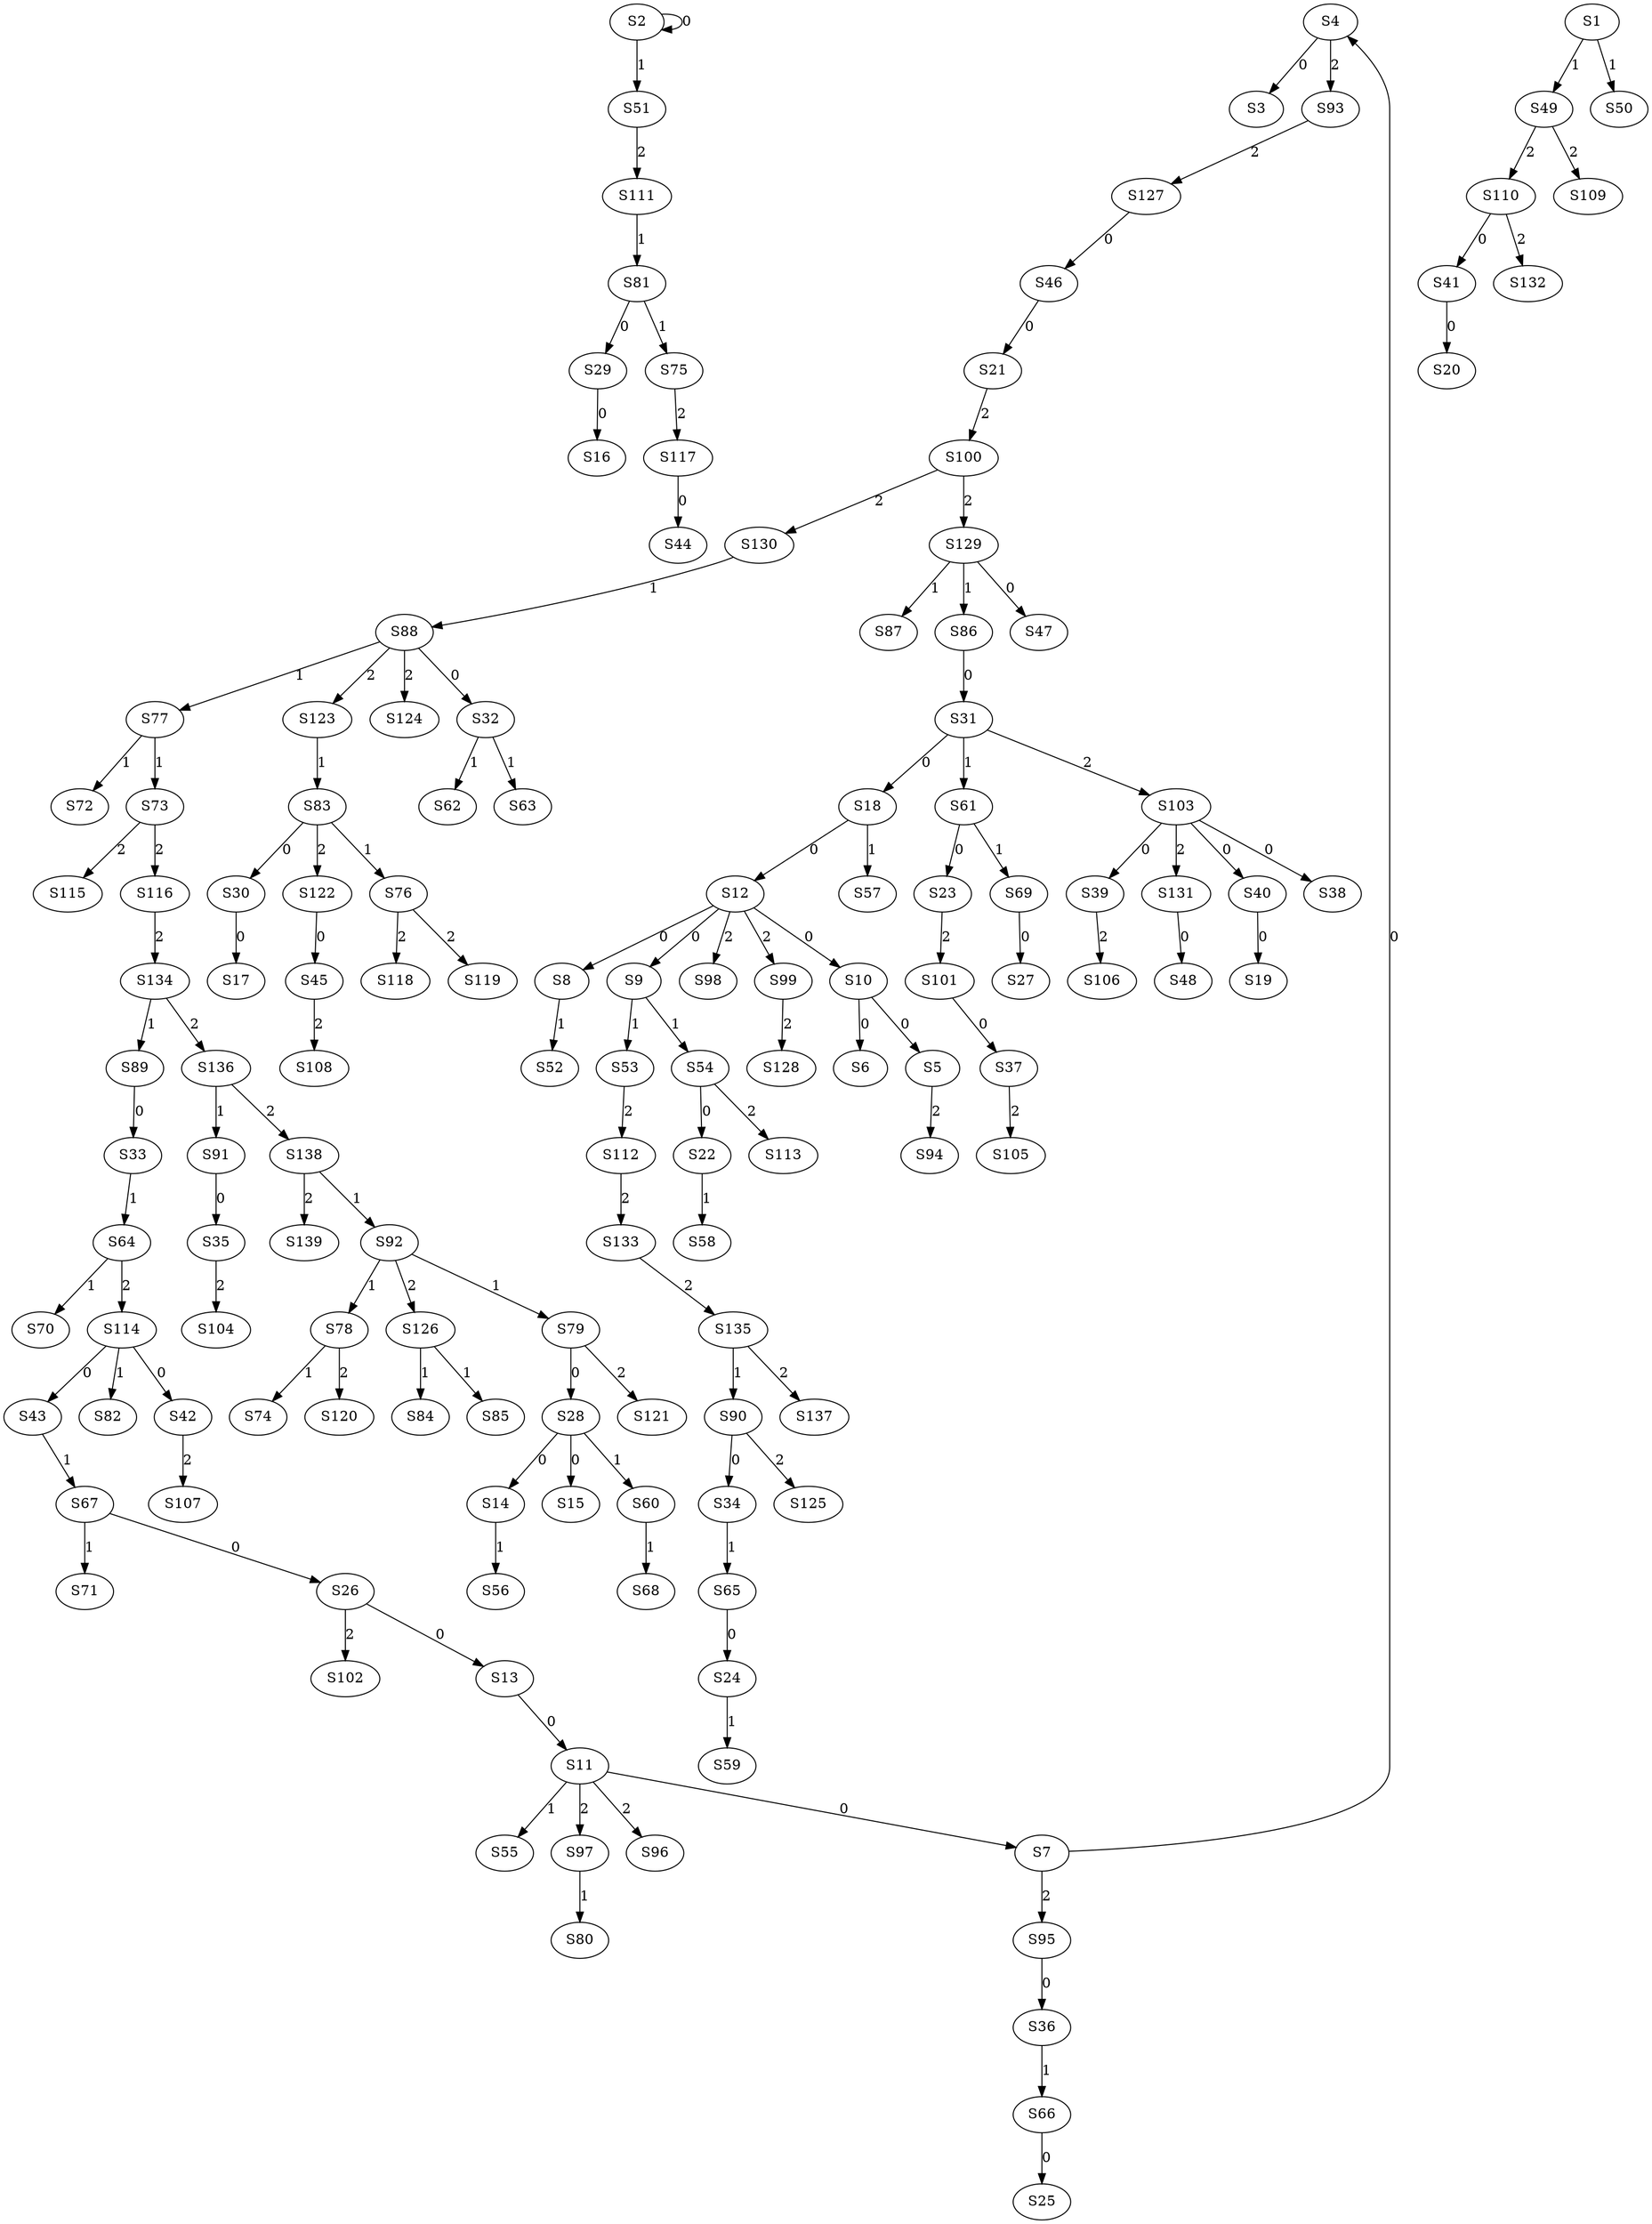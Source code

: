 strict digraph {
	S2 -> S2 [ label = 0 ];
	S4 -> S3 [ label = 0 ];
	S7 -> S4 [ label = 0 ];
	S10 -> S5 [ label = 0 ];
	S10 -> S6 [ label = 0 ];
	S11 -> S7 [ label = 0 ];
	S12 -> S8 [ label = 0 ];
	S12 -> S9 [ label = 0 ];
	S12 -> S10 [ label = 0 ];
	S13 -> S11 [ label = 0 ];
	S18 -> S12 [ label = 0 ];
	S26 -> S13 [ label = 0 ];
	S28 -> S14 [ label = 0 ];
	S28 -> S15 [ label = 0 ];
	S29 -> S16 [ label = 0 ];
	S30 -> S17 [ label = 0 ];
	S31 -> S18 [ label = 0 ];
	S40 -> S19 [ label = 0 ];
	S41 -> S20 [ label = 0 ];
	S46 -> S21 [ label = 0 ];
	S54 -> S22 [ label = 0 ];
	S61 -> S23 [ label = 0 ];
	S65 -> S24 [ label = 0 ];
	S66 -> S25 [ label = 0 ];
	S67 -> S26 [ label = 0 ];
	S69 -> S27 [ label = 0 ];
	S79 -> S28 [ label = 0 ];
	S81 -> S29 [ label = 0 ];
	S83 -> S30 [ label = 0 ];
	S86 -> S31 [ label = 0 ];
	S88 -> S32 [ label = 0 ];
	S89 -> S33 [ label = 0 ];
	S90 -> S34 [ label = 0 ];
	S91 -> S35 [ label = 0 ];
	S95 -> S36 [ label = 0 ];
	S101 -> S37 [ label = 0 ];
	S103 -> S38 [ label = 0 ];
	S103 -> S39 [ label = 0 ];
	S103 -> S40 [ label = 0 ];
	S110 -> S41 [ label = 0 ];
	S114 -> S42 [ label = 0 ];
	S114 -> S43 [ label = 0 ];
	S117 -> S44 [ label = 0 ];
	S122 -> S45 [ label = 0 ];
	S127 -> S46 [ label = 0 ];
	S129 -> S47 [ label = 0 ];
	S131 -> S48 [ label = 0 ];
	S1 -> S49 [ label = 1 ];
	S1 -> S50 [ label = 1 ];
	S2 -> S51 [ label = 1 ];
	S8 -> S52 [ label = 1 ];
	S9 -> S53 [ label = 1 ];
	S9 -> S54 [ label = 1 ];
	S11 -> S55 [ label = 1 ];
	S14 -> S56 [ label = 1 ];
	S18 -> S57 [ label = 1 ];
	S22 -> S58 [ label = 1 ];
	S24 -> S59 [ label = 1 ];
	S28 -> S60 [ label = 1 ];
	S31 -> S61 [ label = 1 ];
	S32 -> S62 [ label = 1 ];
	S32 -> S63 [ label = 1 ];
	S33 -> S64 [ label = 1 ];
	S34 -> S65 [ label = 1 ];
	S36 -> S66 [ label = 1 ];
	S43 -> S67 [ label = 1 ];
	S60 -> S68 [ label = 1 ];
	S61 -> S69 [ label = 1 ];
	S64 -> S70 [ label = 1 ];
	S67 -> S71 [ label = 1 ];
	S77 -> S72 [ label = 1 ];
	S77 -> S73 [ label = 1 ];
	S78 -> S74 [ label = 1 ];
	S81 -> S75 [ label = 1 ];
	S83 -> S76 [ label = 1 ];
	S88 -> S77 [ label = 1 ];
	S92 -> S78 [ label = 1 ];
	S92 -> S79 [ label = 1 ];
	S97 -> S80 [ label = 1 ];
	S111 -> S81 [ label = 1 ];
	S114 -> S82 [ label = 1 ];
	S123 -> S83 [ label = 1 ];
	S126 -> S84 [ label = 1 ];
	S126 -> S85 [ label = 1 ];
	S129 -> S86 [ label = 1 ];
	S129 -> S87 [ label = 1 ];
	S130 -> S88 [ label = 1 ];
	S134 -> S89 [ label = 1 ];
	S135 -> S90 [ label = 1 ];
	S136 -> S91 [ label = 1 ];
	S138 -> S92 [ label = 1 ];
	S4 -> S93 [ label = 2 ];
	S5 -> S94 [ label = 2 ];
	S7 -> S95 [ label = 2 ];
	S11 -> S96 [ label = 2 ];
	S11 -> S97 [ label = 2 ];
	S12 -> S98 [ label = 2 ];
	S12 -> S99 [ label = 2 ];
	S21 -> S100 [ label = 2 ];
	S23 -> S101 [ label = 2 ];
	S26 -> S102 [ label = 2 ];
	S31 -> S103 [ label = 2 ];
	S35 -> S104 [ label = 2 ];
	S37 -> S105 [ label = 2 ];
	S39 -> S106 [ label = 2 ];
	S42 -> S107 [ label = 2 ];
	S45 -> S108 [ label = 2 ];
	S49 -> S109 [ label = 2 ];
	S49 -> S110 [ label = 2 ];
	S51 -> S111 [ label = 2 ];
	S53 -> S112 [ label = 2 ];
	S54 -> S113 [ label = 2 ];
	S64 -> S114 [ label = 2 ];
	S73 -> S115 [ label = 2 ];
	S73 -> S116 [ label = 2 ];
	S75 -> S117 [ label = 2 ];
	S76 -> S118 [ label = 2 ];
	S76 -> S119 [ label = 2 ];
	S78 -> S120 [ label = 2 ];
	S79 -> S121 [ label = 2 ];
	S83 -> S122 [ label = 2 ];
	S88 -> S123 [ label = 2 ];
	S88 -> S124 [ label = 2 ];
	S90 -> S125 [ label = 2 ];
	S92 -> S126 [ label = 2 ];
	S93 -> S127 [ label = 2 ];
	S99 -> S128 [ label = 2 ];
	S100 -> S129 [ label = 2 ];
	S100 -> S130 [ label = 2 ];
	S103 -> S131 [ label = 2 ];
	S110 -> S132 [ label = 2 ];
	S112 -> S133 [ label = 2 ];
	S116 -> S134 [ label = 2 ];
	S133 -> S135 [ label = 2 ];
	S134 -> S136 [ label = 2 ];
	S135 -> S137 [ label = 2 ];
	S136 -> S138 [ label = 2 ];
	S138 -> S139 [ label = 2 ];
}